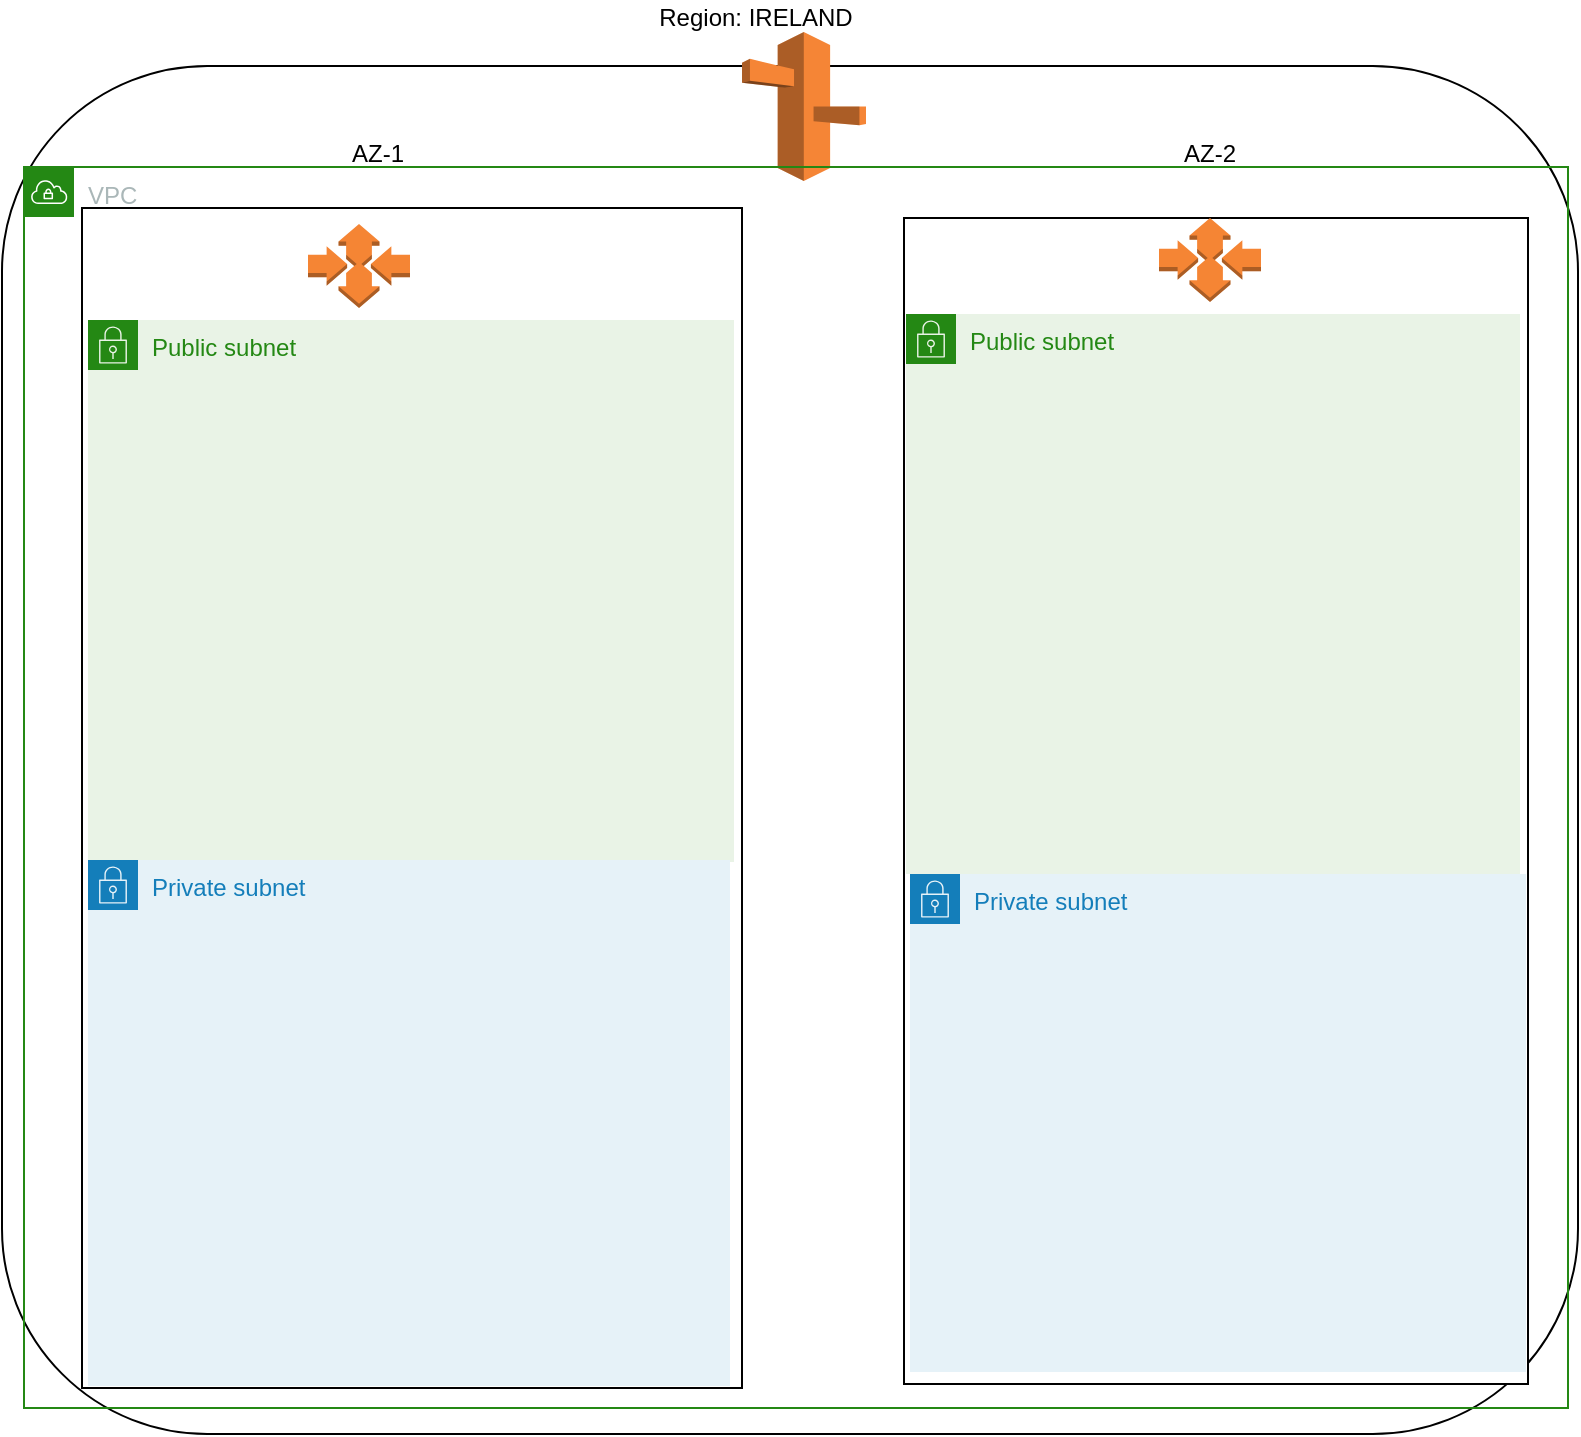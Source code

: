 <mxfile version="15.0.3" type="github">
  <diagram id="gNRN_n5pOmOSGtr6cP9y" name="Page-1">
    <mxGraphModel dx="1088" dy="676" grid="0" gridSize="10" guides="1" tooltips="1" connect="1" arrows="1" fold="1" page="1" pageScale="1" pageWidth="827" pageHeight="1169" math="0" shadow="0">
      <root>
        <mxCell id="0" />
        <mxCell id="1" parent="0" />
        <mxCell id="POlyzkbUIhQz8TBEggOv-2" value="" style="rounded=1;whiteSpace=wrap;html=1;" vertex="1" parent="1">
          <mxGeometry x="24" y="58" width="788" height="684" as="geometry" />
        </mxCell>
        <mxCell id="POlyzkbUIhQz8TBEggOv-3" value="Region: IRELAND" style="text;html=1;strokeColor=none;fillColor=none;align=center;verticalAlign=middle;whiteSpace=wrap;rounded=0;" vertex="1" parent="1">
          <mxGeometry x="336" y="25" width="130" height="18" as="geometry" />
        </mxCell>
        <mxCell id="POlyzkbUIhQz8TBEggOv-5" value="" style="rounded=0;whiteSpace=wrap;html=1;" vertex="1" parent="1">
          <mxGeometry x="64" y="129" width="330" height="590" as="geometry" />
        </mxCell>
        <mxCell id="POlyzkbUIhQz8TBEggOv-6" value="" style="rounded=0;whiteSpace=wrap;html=1;" vertex="1" parent="1">
          <mxGeometry x="475" y="134" width="312" height="583" as="geometry" />
        </mxCell>
        <mxCell id="POlyzkbUIhQz8TBEggOv-7" value="" style="outlineConnect=0;dashed=0;verticalLabelPosition=bottom;verticalAlign=top;align=center;html=1;shape=mxgraph.aws3.route_53;fillColor=#F58536;gradientColor=none;" vertex="1" parent="1">
          <mxGeometry x="394" y="41" width="62" height="74.5" as="geometry" />
        </mxCell>
        <mxCell id="POlyzkbUIhQz8TBEggOv-8" value="AZ-1" style="text;html=1;strokeColor=none;fillColor=none;align=center;verticalAlign=middle;whiteSpace=wrap;rounded=0;" vertex="1" parent="1">
          <mxGeometry x="192" y="92" width="40" height="20" as="geometry" />
        </mxCell>
        <mxCell id="POlyzkbUIhQz8TBEggOv-9" value="AZ-2" style="text;html=1;strokeColor=none;fillColor=none;align=center;verticalAlign=middle;whiteSpace=wrap;rounded=0;" vertex="1" parent="1">
          <mxGeometry x="608" y="92" width="40" height="20" as="geometry" />
        </mxCell>
        <mxCell id="POlyzkbUIhQz8TBEggOv-10" value="VPC" style="points=[[0,0],[0.25,0],[0.5,0],[0.75,0],[1,0],[1,0.25],[1,0.5],[1,0.75],[1,1],[0.75,1],[0.5,1],[0.25,1],[0,1],[0,0.75],[0,0.5],[0,0.25]];outlineConnect=0;gradientColor=none;html=1;whiteSpace=wrap;fontSize=12;fontStyle=0;shape=mxgraph.aws4.group;grIcon=mxgraph.aws4.group_vpc;strokeColor=#248814;fillColor=none;verticalAlign=top;align=left;spacingLeft=30;fontColor=#AAB7B8;dashed=0;" vertex="1" parent="1">
          <mxGeometry x="35" y="108.5" width="772" height="620.5" as="geometry" />
        </mxCell>
        <mxCell id="POlyzkbUIhQz8TBEggOv-11" value="" style="outlineConnect=0;dashed=0;verticalLabelPosition=bottom;verticalAlign=top;align=center;html=1;shape=mxgraph.aws3.auto_scaling;fillColor=#F58534;gradientColor=none;" vertex="1" parent="1">
          <mxGeometry x="177" y="137" width="51" height="42" as="geometry" />
        </mxCell>
        <mxCell id="POlyzkbUIhQz8TBEggOv-12" value="" style="outlineConnect=0;dashed=0;verticalLabelPosition=bottom;verticalAlign=top;align=center;html=1;shape=mxgraph.aws3.auto_scaling;fillColor=#F58534;gradientColor=none;" vertex="1" parent="1">
          <mxGeometry x="602.5" y="134" width="51" height="42" as="geometry" />
        </mxCell>
        <mxCell id="POlyzkbUIhQz8TBEggOv-14" value="Public subnet" style="points=[[0,0],[0.25,0],[0.5,0],[0.75,0],[1,0],[1,0.25],[1,0.5],[1,0.75],[1,1],[0.75,1],[0.5,1],[0.25,1],[0,1],[0,0.75],[0,0.5],[0,0.25]];outlineConnect=0;gradientColor=none;html=1;whiteSpace=wrap;fontSize=12;fontStyle=0;shape=mxgraph.aws4.group;grIcon=mxgraph.aws4.group_security_group;grStroke=0;strokeColor=#248814;fillColor=#E9F3E6;verticalAlign=top;align=left;spacingLeft=30;fontColor=#248814;dashed=0;" vertex="1" parent="1">
          <mxGeometry x="67" y="185" width="323" height="271" as="geometry" />
        </mxCell>
        <mxCell id="POlyzkbUIhQz8TBEggOv-16" value="Public subnet" style="points=[[0,0],[0.25,0],[0.5,0],[0.75,0],[1,0],[1,0.25],[1,0.5],[1,0.75],[1,1],[0.75,1],[0.5,1],[0.25,1],[0,1],[0,0.75],[0,0.5],[0,0.25]];outlineConnect=0;gradientColor=none;html=1;whiteSpace=wrap;fontSize=12;fontStyle=0;shape=mxgraph.aws4.group;grIcon=mxgraph.aws4.group_security_group;grStroke=0;strokeColor=#248814;fillColor=#E9F3E6;verticalAlign=top;align=left;spacingLeft=30;fontColor=#248814;dashed=0;" vertex="1" parent="1">
          <mxGeometry x="476" y="182" width="307" height="280" as="geometry" />
        </mxCell>
        <mxCell id="POlyzkbUIhQz8TBEggOv-17" value="Private subnet" style="points=[[0,0],[0.25,0],[0.5,0],[0.75,0],[1,0],[1,0.25],[1,0.5],[1,0.75],[1,1],[0.75,1],[0.5,1],[0.25,1],[0,1],[0,0.75],[0,0.5],[0,0.25]];outlineConnect=0;gradientColor=none;html=1;whiteSpace=wrap;fontSize=12;fontStyle=0;shape=mxgraph.aws4.group;grIcon=mxgraph.aws4.group_security_group;grStroke=0;strokeColor=#147EBA;fillColor=#E6F2F8;verticalAlign=top;align=left;spacingLeft=30;fontColor=#147EBA;dashed=0;" vertex="1" parent="1">
          <mxGeometry x="67" y="455" width="321" height="263" as="geometry" />
        </mxCell>
        <mxCell id="POlyzkbUIhQz8TBEggOv-18" value="Private subnet" style="points=[[0,0],[0.25,0],[0.5,0],[0.75,0],[1,0],[1,0.25],[1,0.5],[1,0.75],[1,1],[0.75,1],[0.5,1],[0.25,1],[0,1],[0,0.75],[0,0.5],[0,0.25]];outlineConnect=0;gradientColor=none;html=1;whiteSpace=wrap;fontSize=12;fontStyle=0;shape=mxgraph.aws4.group;grIcon=mxgraph.aws4.group_security_group;grStroke=0;strokeColor=#147EBA;fillColor=#E6F2F8;verticalAlign=top;align=left;spacingLeft=30;fontColor=#147EBA;dashed=0;" vertex="1" parent="1">
          <mxGeometry x="478" y="462" width="308" height="249" as="geometry" />
        </mxCell>
      </root>
    </mxGraphModel>
  </diagram>
</mxfile>
